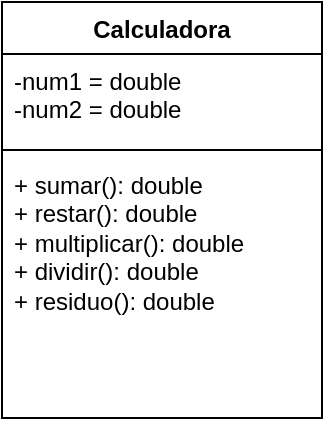 <mxfile version="26.0.16">
  <diagram name="Página-1" id="A_rgZJbB404xBUzD9eY4">
    <mxGraphModel dx="956" dy="520" grid="1" gridSize="10" guides="1" tooltips="1" connect="1" arrows="1" fold="1" page="1" pageScale="1" pageWidth="827" pageHeight="1169" math="0" shadow="0">
      <root>
        <mxCell id="0" />
        <mxCell id="1" parent="0" />
        <mxCell id="e16fGfLqPLhiRBTRytf2-1" value="Calculadora" style="swimlane;fontStyle=1;align=center;verticalAlign=top;childLayout=stackLayout;horizontal=1;startSize=26;horizontalStack=0;resizeParent=1;resizeParentMax=0;resizeLast=0;collapsible=1;marginBottom=0;whiteSpace=wrap;html=1;" vertex="1" parent="1">
          <mxGeometry x="414" y="130" width="160" height="208" as="geometry" />
        </mxCell>
        <mxCell id="e16fGfLqPLhiRBTRytf2-2" value="-num1 = double&lt;div&gt;-num2 = double&lt;/div&gt;" style="text;strokeColor=none;fillColor=none;align=left;verticalAlign=top;spacingLeft=4;spacingRight=4;overflow=hidden;rotatable=0;points=[[0,0.5],[1,0.5]];portConstraint=eastwest;whiteSpace=wrap;html=1;" vertex="1" parent="e16fGfLqPLhiRBTRytf2-1">
          <mxGeometry y="26" width="160" height="44" as="geometry" />
        </mxCell>
        <mxCell id="e16fGfLqPLhiRBTRytf2-3" value="" style="line;strokeWidth=1;fillColor=none;align=left;verticalAlign=middle;spacingTop=-1;spacingLeft=3;spacingRight=3;rotatable=0;labelPosition=right;points=[];portConstraint=eastwest;strokeColor=inherit;" vertex="1" parent="e16fGfLqPLhiRBTRytf2-1">
          <mxGeometry y="70" width="160" height="8" as="geometry" />
        </mxCell>
        <mxCell id="e16fGfLqPLhiRBTRytf2-4" value="+ sumar(): double&lt;div&gt;+ restar(): double&lt;/div&gt;&lt;div&gt;+ multiplicar(): double&lt;/div&gt;&lt;div&gt;+ dividir(): double&lt;/div&gt;&lt;div&gt;+ residuo(): double&lt;/div&gt;" style="text;strokeColor=none;fillColor=none;align=left;verticalAlign=top;spacingLeft=4;spacingRight=4;overflow=hidden;rotatable=0;points=[[0,0.5],[1,0.5]];portConstraint=eastwest;whiteSpace=wrap;html=1;" vertex="1" parent="e16fGfLqPLhiRBTRytf2-1">
          <mxGeometry y="78" width="160" height="130" as="geometry" />
        </mxCell>
      </root>
    </mxGraphModel>
  </diagram>
</mxfile>
